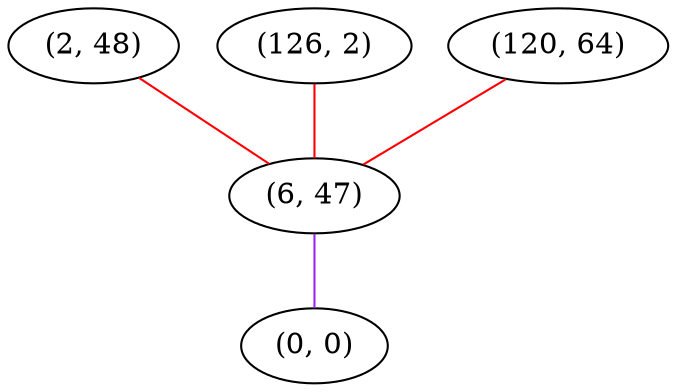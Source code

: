 graph "" {
"(2, 48)";
"(126, 2)";
"(120, 64)";
"(6, 47)";
"(0, 0)";
"(2, 48)" -- "(6, 47)"  [color=red, key=0, weight=1];
"(126, 2)" -- "(6, 47)"  [color=red, key=0, weight=1];
"(120, 64)" -- "(6, 47)"  [color=red, key=0, weight=1];
"(6, 47)" -- "(0, 0)"  [color=purple, key=0, weight=4];
}
